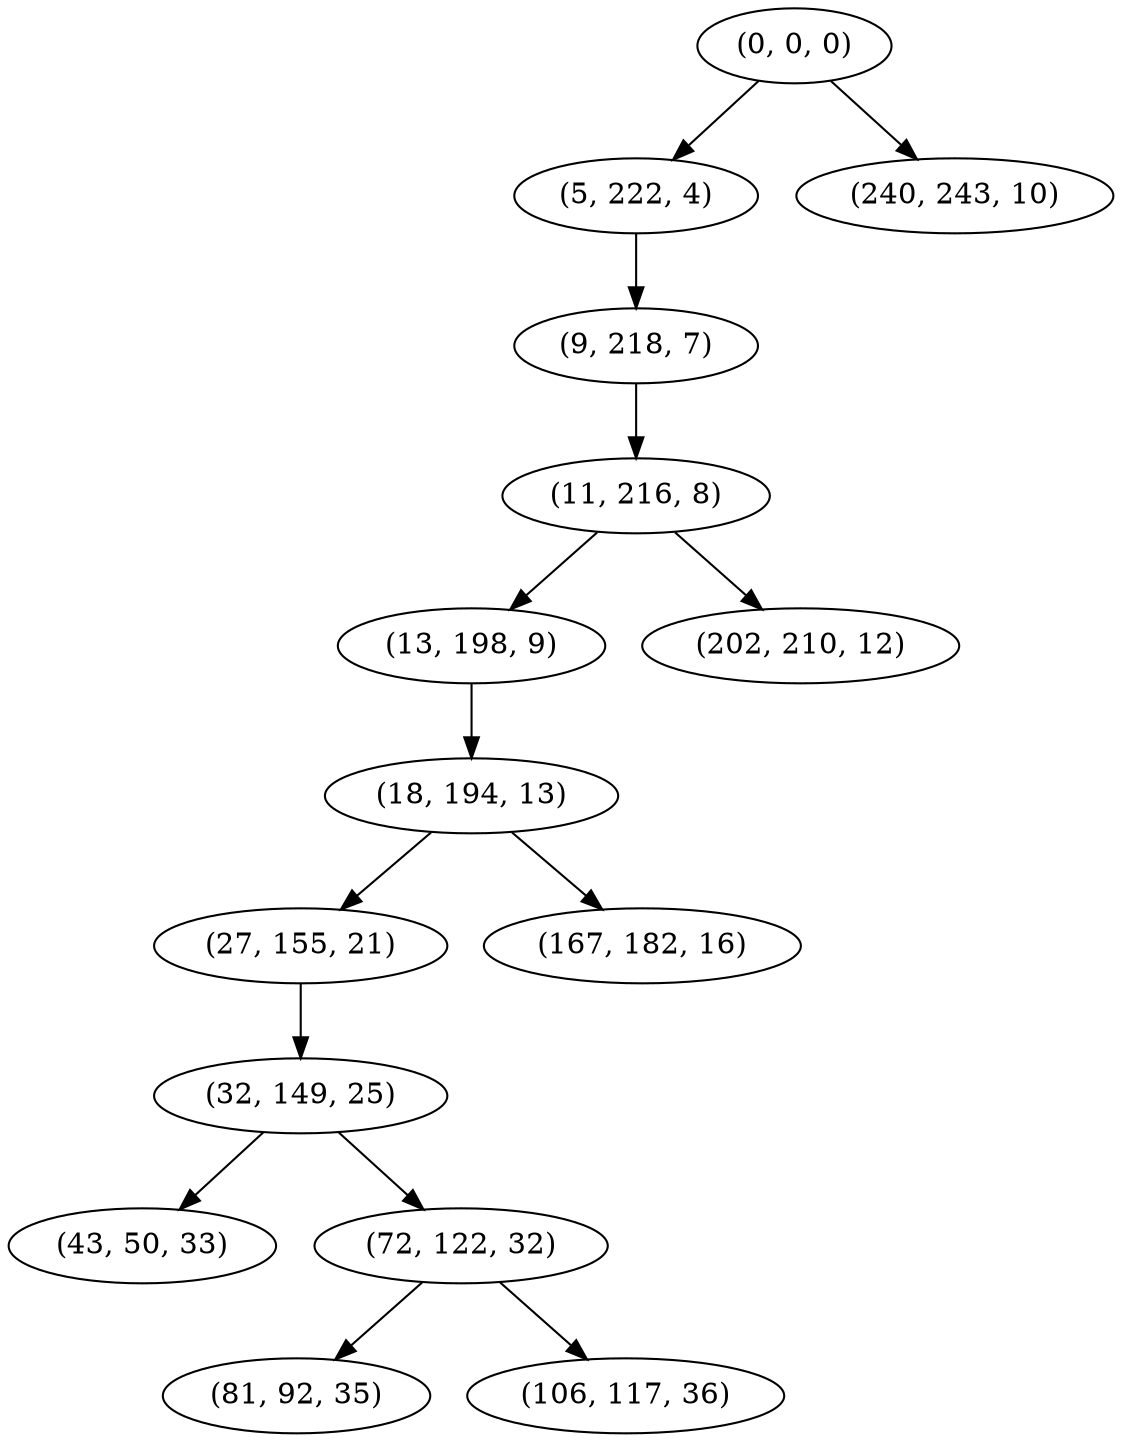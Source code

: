 digraph tree {
    "(0, 0, 0)";
    "(5, 222, 4)";
    "(9, 218, 7)";
    "(11, 216, 8)";
    "(13, 198, 9)";
    "(18, 194, 13)";
    "(27, 155, 21)";
    "(32, 149, 25)";
    "(43, 50, 33)";
    "(72, 122, 32)";
    "(81, 92, 35)";
    "(106, 117, 36)";
    "(167, 182, 16)";
    "(202, 210, 12)";
    "(240, 243, 10)";
    "(0, 0, 0)" -> "(5, 222, 4)";
    "(0, 0, 0)" -> "(240, 243, 10)";
    "(5, 222, 4)" -> "(9, 218, 7)";
    "(9, 218, 7)" -> "(11, 216, 8)";
    "(11, 216, 8)" -> "(13, 198, 9)";
    "(11, 216, 8)" -> "(202, 210, 12)";
    "(13, 198, 9)" -> "(18, 194, 13)";
    "(18, 194, 13)" -> "(27, 155, 21)";
    "(18, 194, 13)" -> "(167, 182, 16)";
    "(27, 155, 21)" -> "(32, 149, 25)";
    "(32, 149, 25)" -> "(43, 50, 33)";
    "(32, 149, 25)" -> "(72, 122, 32)";
    "(72, 122, 32)" -> "(81, 92, 35)";
    "(72, 122, 32)" -> "(106, 117, 36)";
}
